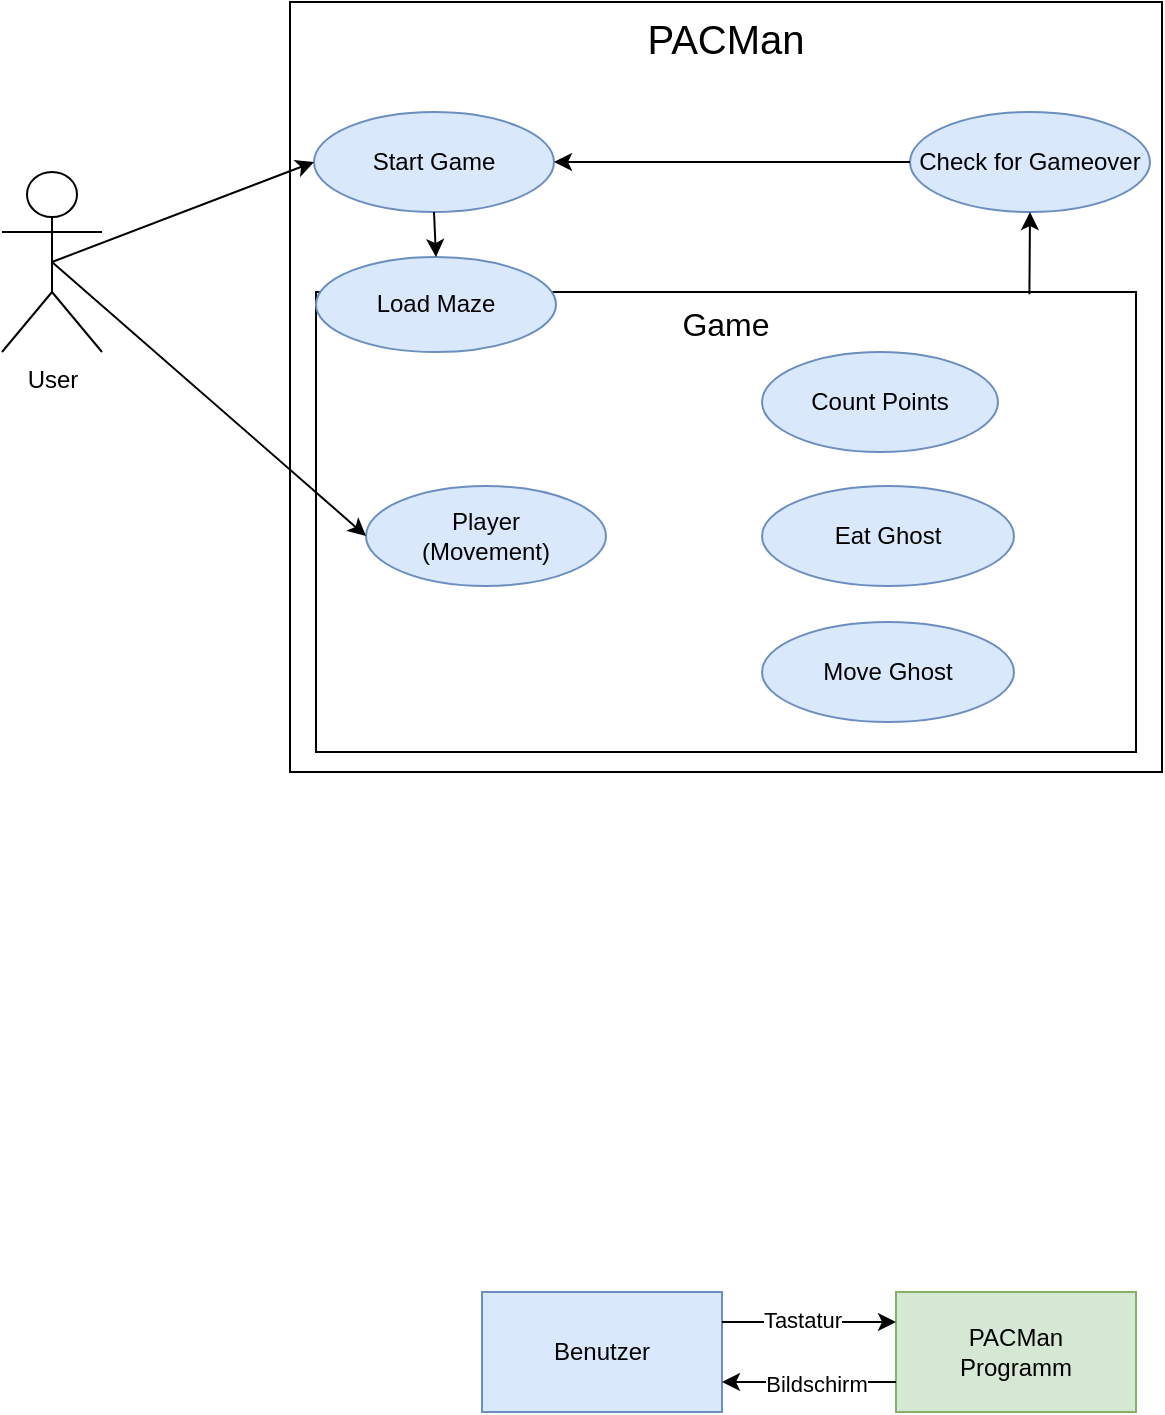 <mxfile version="22.0.8" type="github">
  <diagram name="Seite-1" id="xikOmMtDKbGpDyViqX2l">
    <mxGraphModel dx="1134" dy="671" grid="0" gridSize="10" guides="1" tooltips="1" connect="1" arrows="1" fold="1" page="1" pageScale="1" pageWidth="1654" pageHeight="1169" math="0" shadow="0">
      <root>
        <mxCell id="0" />
        <mxCell id="1" parent="0" />
        <mxCell id="mOXWSYQu6suwUTaB2nQH-1" value="PACMan" style="rounded=0;whiteSpace=wrap;html=1;horizontal=1;verticalAlign=top;fontSize=20;" parent="1" vertex="1">
          <mxGeometry x="214" y="145" width="436" height="385" as="geometry" />
        </mxCell>
        <mxCell id="mOXWSYQu6suwUTaB2nQH-39" value="Game&lt;br style=&quot;font-size: 16px;&quot;&gt;" style="rounded=0;whiteSpace=wrap;html=1;verticalAlign=top;align=center;fontSize=16;" parent="1" vertex="1">
          <mxGeometry x="227" y="290" width="410" height="230" as="geometry" />
        </mxCell>
        <mxCell id="mOXWSYQu6suwUTaB2nQH-2" value="User" style="shape=umlActor;verticalLabelPosition=bottom;verticalAlign=top;html=1;outlineConnect=0;" parent="1" vertex="1">
          <mxGeometry x="70" y="230" width="50" height="90" as="geometry" />
        </mxCell>
        <mxCell id="mOXWSYQu6suwUTaB2nQH-8" value="Player&lt;br&gt;(Movement)" style="ellipse;whiteSpace=wrap;html=1;fillColor=#dae8fc;strokeColor=#6c8ebf;" parent="1" vertex="1">
          <mxGeometry x="252" y="387" width="120" height="50" as="geometry" />
        </mxCell>
        <mxCell id="mOXWSYQu6suwUTaB2nQH-9" value="Start Game" style="ellipse;whiteSpace=wrap;html=1;fillColor=#dae8fc;strokeColor=#6c8ebf;" parent="1" vertex="1">
          <mxGeometry x="226" y="200" width="120" height="50" as="geometry" />
        </mxCell>
        <mxCell id="mOXWSYQu6suwUTaB2nQH-27" value="" style="endArrow=classic;html=1;rounded=0;exitX=0.5;exitY=0.5;exitDx=0;exitDy=0;exitPerimeter=0;entryX=0;entryY=0.5;entryDx=0;entryDy=0;" parent="1" source="mOXWSYQu6suwUTaB2nQH-2" target="mOXWSYQu6suwUTaB2nQH-9" edge="1">
          <mxGeometry width="50" height="50" relative="1" as="geometry">
            <mxPoint x="110" y="280" as="sourcePoint" />
            <mxPoint x="160" y="230" as="targetPoint" />
          </mxGeometry>
        </mxCell>
        <mxCell id="mOXWSYQu6suwUTaB2nQH-30" value="" style="endArrow=classic;html=1;rounded=0;entryX=0;entryY=0.5;entryDx=0;entryDy=0;exitX=0.5;exitY=0.5;exitDx=0;exitDy=0;exitPerimeter=0;" parent="1" source="mOXWSYQu6suwUTaB2nQH-2" target="mOXWSYQu6suwUTaB2nQH-8" edge="1">
          <mxGeometry width="50" height="50" relative="1" as="geometry">
            <mxPoint x="85" y="275" as="sourcePoint" />
            <mxPoint x="400" y="320" as="targetPoint" />
          </mxGeometry>
        </mxCell>
        <mxCell id="mOXWSYQu6suwUTaB2nQH-31" value="Check for Gameover" style="ellipse;whiteSpace=wrap;html=1;fillColor=#dae8fc;strokeColor=#6c8ebf;" parent="1" vertex="1">
          <mxGeometry x="524" y="200" width="120" height="50" as="geometry" />
        </mxCell>
        <mxCell id="mOXWSYQu6suwUTaB2nQH-42" value="" style="endArrow=classic;html=1;rounded=0;exitX=0;exitY=0.5;exitDx=0;exitDy=0;entryX=1;entryY=0.5;entryDx=0;entryDy=0;" parent="1" source="mOXWSYQu6suwUTaB2nQH-31" target="mOXWSYQu6suwUTaB2nQH-9" edge="1">
          <mxGeometry width="50" height="50" relative="1" as="geometry">
            <mxPoint x="290" y="350" as="sourcePoint" />
            <mxPoint x="340" y="300" as="targetPoint" />
            <Array as="points" />
          </mxGeometry>
        </mxCell>
        <mxCell id="mOXWSYQu6suwUTaB2nQH-45" value="Load Maze" style="ellipse;whiteSpace=wrap;html=1;fillColor=#dae8fc;strokeColor=#6c8ebf;" parent="1" vertex="1">
          <mxGeometry x="227" y="272.5" width="120" height="47.5" as="geometry" />
        </mxCell>
        <mxCell id="_e6vXAC38QxGMkfROBKg-1" value="Benutzer&lt;br&gt;" style="rounded=0;whiteSpace=wrap;html=1;fillColor=#dae8fc;strokeColor=#6c8ebf;" vertex="1" parent="1">
          <mxGeometry x="310" y="790" width="120" height="60" as="geometry" />
        </mxCell>
        <mxCell id="_e6vXAC38QxGMkfROBKg-2" value="PACMan&lt;br&gt;Programm" style="rounded=0;whiteSpace=wrap;html=1;fillColor=#d5e8d4;strokeColor=#82b366;" vertex="1" parent="1">
          <mxGeometry x="517" y="790" width="120" height="60" as="geometry" />
        </mxCell>
        <mxCell id="_e6vXAC38QxGMkfROBKg-4" value="" style="endArrow=classic;html=1;rounded=0;entryX=0;entryY=0.25;entryDx=0;entryDy=0;exitX=1;exitY=0.25;exitDx=0;exitDy=0;" edge="1" parent="1" source="_e6vXAC38QxGMkfROBKg-1" target="_e6vXAC38QxGMkfROBKg-2">
          <mxGeometry width="50" height="50" relative="1" as="geometry">
            <mxPoint x="480" y="800" as="sourcePoint" />
            <mxPoint x="510" y="810" as="targetPoint" />
          </mxGeometry>
        </mxCell>
        <mxCell id="_e6vXAC38QxGMkfROBKg-5" value="Tastatur" style="edgeLabel;html=1;align=center;verticalAlign=middle;resizable=0;points=[];" vertex="1" connectable="0" parent="_e6vXAC38QxGMkfROBKg-4">
          <mxGeometry x="-0.081" y="-1" relative="1" as="geometry">
            <mxPoint y="-2" as="offset" />
          </mxGeometry>
        </mxCell>
        <mxCell id="_e6vXAC38QxGMkfROBKg-6" value="" style="endArrow=classic;html=1;rounded=0;entryX=1;entryY=0.75;entryDx=0;entryDy=0;exitX=0;exitY=0.75;exitDx=0;exitDy=0;" edge="1" parent="1" source="_e6vXAC38QxGMkfROBKg-2" target="_e6vXAC38QxGMkfROBKg-1">
          <mxGeometry width="50" height="50" relative="1" as="geometry">
            <mxPoint x="430" y="890" as="sourcePoint" />
            <mxPoint x="517" y="890" as="targetPoint" />
            <Array as="points" />
          </mxGeometry>
        </mxCell>
        <mxCell id="_e6vXAC38QxGMkfROBKg-7" value="Bildschirm" style="edgeLabel;html=1;align=center;verticalAlign=middle;resizable=0;points=[];" vertex="1" connectable="0" parent="_e6vXAC38QxGMkfROBKg-6">
          <mxGeometry x="-0.081" y="-1" relative="1" as="geometry">
            <mxPoint y="2" as="offset" />
          </mxGeometry>
        </mxCell>
        <mxCell id="_e6vXAC38QxGMkfROBKg-9" value="" style="endArrow=classic;html=1;rounded=0;exitX=0.5;exitY=1;exitDx=0;exitDy=0;entryX=0.5;entryY=0;entryDx=0;entryDy=0;" edge="1" parent="1" source="mOXWSYQu6suwUTaB2nQH-9" target="mOXWSYQu6suwUTaB2nQH-45">
          <mxGeometry width="50" height="50" relative="1" as="geometry">
            <mxPoint x="480" y="410" as="sourcePoint" />
            <mxPoint x="530" y="360" as="targetPoint" />
          </mxGeometry>
        </mxCell>
        <mxCell id="_e6vXAC38QxGMkfROBKg-12" value="Eat Ghost" style="ellipse;whiteSpace=wrap;html=1;fillColor=#dae8fc;strokeColor=#6c8ebf;" vertex="1" parent="1">
          <mxGeometry x="450" y="387" width="126" height="50" as="geometry" />
        </mxCell>
        <mxCell id="_e6vXAC38QxGMkfROBKg-13" value="" style="endArrow=classic;html=1;rounded=0;entryX=0.5;entryY=1;entryDx=0;entryDy=0;exitX=0.87;exitY=0.005;exitDx=0;exitDy=0;exitPerimeter=0;" edge="1" parent="1" source="mOXWSYQu6suwUTaB2nQH-39" target="mOXWSYQu6suwUTaB2nQH-31">
          <mxGeometry width="50" height="50" relative="1" as="geometry">
            <mxPoint x="584" y="280" as="sourcePoint" />
            <mxPoint x="530" y="360" as="targetPoint" />
          </mxGeometry>
        </mxCell>
        <mxCell id="_e6vXAC38QxGMkfROBKg-14" value="Count Points" style="ellipse;whiteSpace=wrap;html=1;fillColor=#dae8fc;strokeColor=#6c8ebf;" vertex="1" parent="1">
          <mxGeometry x="450" y="320" width="118" height="50" as="geometry" />
        </mxCell>
        <mxCell id="_e6vXAC38QxGMkfROBKg-15" value="Move Ghost" style="ellipse;whiteSpace=wrap;html=1;fillColor=#dae8fc;strokeColor=#6c8ebf;" vertex="1" parent="1">
          <mxGeometry x="450" y="455" width="126" height="50" as="geometry" />
        </mxCell>
      </root>
    </mxGraphModel>
  </diagram>
</mxfile>
